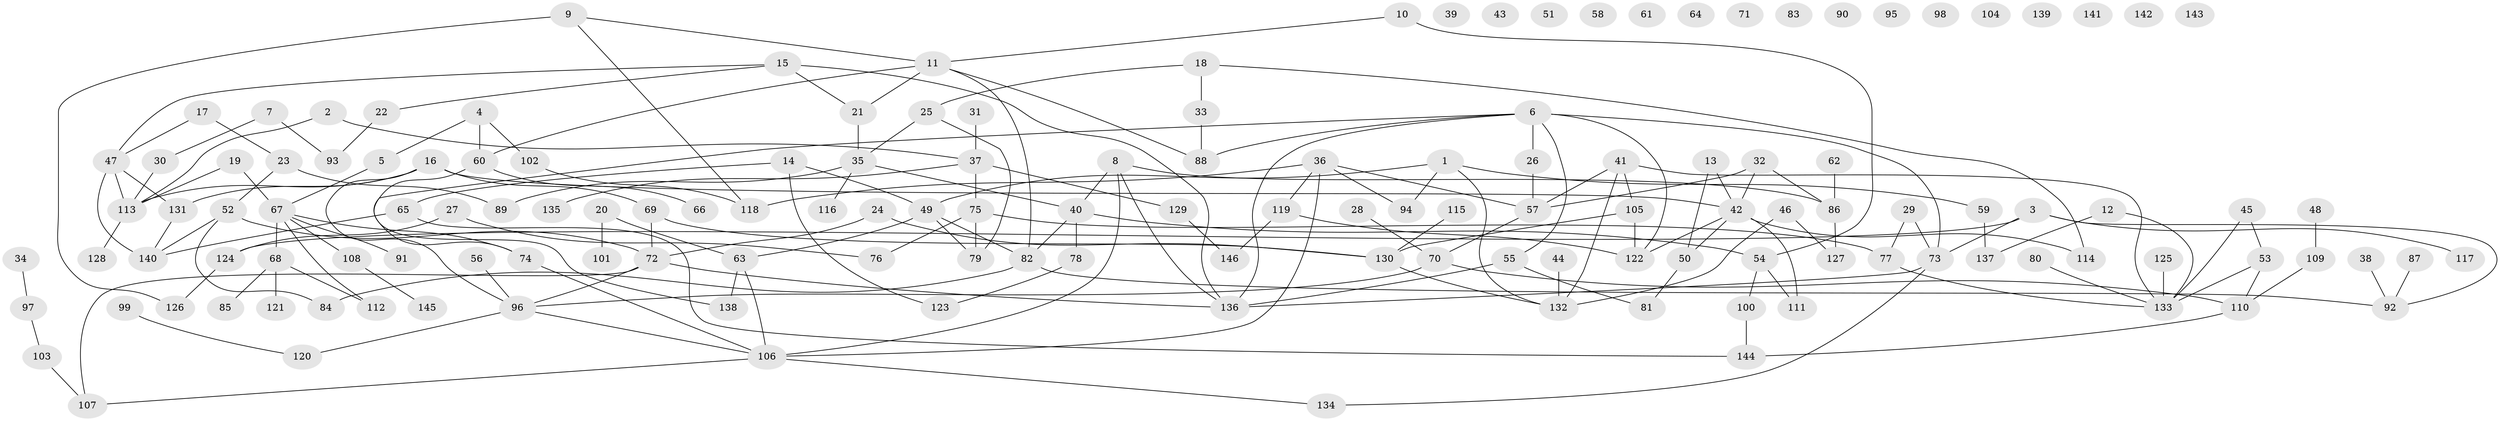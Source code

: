 // coarse degree distribution, {4: 0.05747126436781609, 5: 0.06896551724137931, 6: 0.08045977011494253, 3: 0.1839080459770115, 7: 0.04597701149425287, 2: 0.20689655172413793, 11: 0.011494252873563218, 10: 0.011494252873563218, 1: 0.14942528735632185, 0: 0.1839080459770115}
// Generated by graph-tools (version 1.1) at 2025/16/03/04/25 18:16:34]
// undirected, 146 vertices, 188 edges
graph export_dot {
graph [start="1"]
  node [color=gray90,style=filled];
  1;
  2;
  3;
  4;
  5;
  6;
  7;
  8;
  9;
  10;
  11;
  12;
  13;
  14;
  15;
  16;
  17;
  18;
  19;
  20;
  21;
  22;
  23;
  24;
  25;
  26;
  27;
  28;
  29;
  30;
  31;
  32;
  33;
  34;
  35;
  36;
  37;
  38;
  39;
  40;
  41;
  42;
  43;
  44;
  45;
  46;
  47;
  48;
  49;
  50;
  51;
  52;
  53;
  54;
  55;
  56;
  57;
  58;
  59;
  60;
  61;
  62;
  63;
  64;
  65;
  66;
  67;
  68;
  69;
  70;
  71;
  72;
  73;
  74;
  75;
  76;
  77;
  78;
  79;
  80;
  81;
  82;
  83;
  84;
  85;
  86;
  87;
  88;
  89;
  90;
  91;
  92;
  93;
  94;
  95;
  96;
  97;
  98;
  99;
  100;
  101;
  102;
  103;
  104;
  105;
  106;
  107;
  108;
  109;
  110;
  111;
  112;
  113;
  114;
  115;
  116;
  117;
  118;
  119;
  120;
  121;
  122;
  123;
  124;
  125;
  126;
  127;
  128;
  129;
  130;
  131;
  132;
  133;
  134;
  135;
  136;
  137;
  138;
  139;
  140;
  141;
  142;
  143;
  144;
  145;
  146;
  1 -- 49;
  1 -- 59;
  1 -- 94;
  1 -- 132;
  2 -- 37;
  2 -- 113;
  3 -- 73;
  3 -- 92;
  3 -- 117;
  3 -- 124;
  4 -- 5;
  4 -- 60;
  4 -- 102;
  5 -- 67;
  6 -- 26;
  6 -- 55;
  6 -- 73;
  6 -- 74;
  6 -- 88;
  6 -- 122;
  6 -- 136;
  7 -- 30;
  7 -- 93;
  8 -- 40;
  8 -- 86;
  8 -- 106;
  8 -- 136;
  9 -- 11;
  9 -- 118;
  9 -- 126;
  10 -- 11;
  10 -- 54;
  11 -- 21;
  11 -- 60;
  11 -- 82;
  11 -- 88;
  12 -- 133;
  12 -- 137;
  13 -- 42;
  13 -- 50;
  14 -- 49;
  14 -- 65;
  14 -- 123;
  15 -- 21;
  15 -- 22;
  15 -- 47;
  15 -- 136;
  16 -- 42;
  16 -- 69;
  16 -- 96;
  16 -- 113;
  16 -- 131;
  17 -- 23;
  17 -- 47;
  18 -- 25;
  18 -- 33;
  18 -- 114;
  19 -- 67;
  19 -- 113;
  20 -- 63;
  20 -- 101;
  21 -- 35;
  22 -- 93;
  23 -- 52;
  23 -- 89;
  24 -- 72;
  24 -- 130;
  25 -- 35;
  25 -- 79;
  26 -- 57;
  27 -- 76;
  27 -- 124;
  28 -- 70;
  29 -- 73;
  29 -- 77;
  30 -- 113;
  31 -- 37;
  32 -- 42;
  32 -- 57;
  32 -- 86;
  33 -- 88;
  34 -- 97;
  35 -- 40;
  35 -- 89;
  35 -- 116;
  36 -- 57;
  36 -- 94;
  36 -- 106;
  36 -- 118;
  36 -- 119;
  37 -- 75;
  37 -- 129;
  37 -- 135;
  38 -- 92;
  40 -- 54;
  40 -- 78;
  40 -- 82;
  41 -- 57;
  41 -- 105;
  41 -- 132;
  41 -- 133;
  42 -- 50;
  42 -- 111;
  42 -- 114;
  42 -- 122;
  44 -- 132;
  45 -- 53;
  45 -- 133;
  46 -- 127;
  46 -- 132;
  47 -- 113;
  47 -- 131;
  47 -- 140;
  48 -- 109;
  49 -- 63;
  49 -- 79;
  49 -- 82;
  50 -- 81;
  52 -- 72;
  52 -- 84;
  52 -- 140;
  53 -- 110;
  53 -- 133;
  54 -- 100;
  54 -- 111;
  55 -- 81;
  55 -- 136;
  56 -- 96;
  57 -- 70;
  59 -- 137;
  60 -- 66;
  60 -- 138;
  62 -- 86;
  63 -- 106;
  63 -- 138;
  65 -- 140;
  65 -- 144;
  67 -- 68;
  67 -- 74;
  67 -- 91;
  67 -- 108;
  67 -- 112;
  68 -- 85;
  68 -- 112;
  68 -- 121;
  69 -- 72;
  69 -- 130;
  70 -- 96;
  70 -- 110;
  72 -- 96;
  72 -- 107;
  72 -- 136;
  73 -- 134;
  73 -- 136;
  74 -- 106;
  75 -- 76;
  75 -- 77;
  75 -- 79;
  77 -- 133;
  78 -- 123;
  80 -- 133;
  82 -- 84;
  82 -- 92;
  86 -- 127;
  87 -- 92;
  96 -- 106;
  96 -- 120;
  97 -- 103;
  99 -- 120;
  100 -- 144;
  102 -- 118;
  103 -- 107;
  105 -- 122;
  105 -- 130;
  106 -- 107;
  106 -- 134;
  108 -- 145;
  109 -- 110;
  110 -- 144;
  113 -- 128;
  115 -- 130;
  119 -- 122;
  119 -- 146;
  124 -- 126;
  125 -- 133;
  129 -- 146;
  130 -- 132;
  131 -- 140;
}
